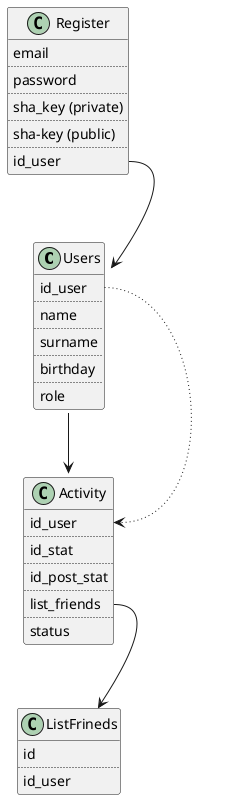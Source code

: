 @startuml
class Users {
    id_user
    ..
    name
    ..
    surname 
    ..
    birthday
    ..
    role 
}


class Register {
    email
    ..
    password
    ..
    sha_key (private)
    ..
    sha-key (public)
    ..
    id_user
}

class Activity {
    id_user
    ..
    id_stat 
    ..
    id_post_stat
    ..
    list_friends
    ..
    status
}

class ListFrineds {
    id
    ..
    id_user
}

Register::id_user --> Users

Users --> Activity
Users::id_user --> Activity::id_user  #line.dotted;

Activity::list_friends --> ListFrineds

@enduml
